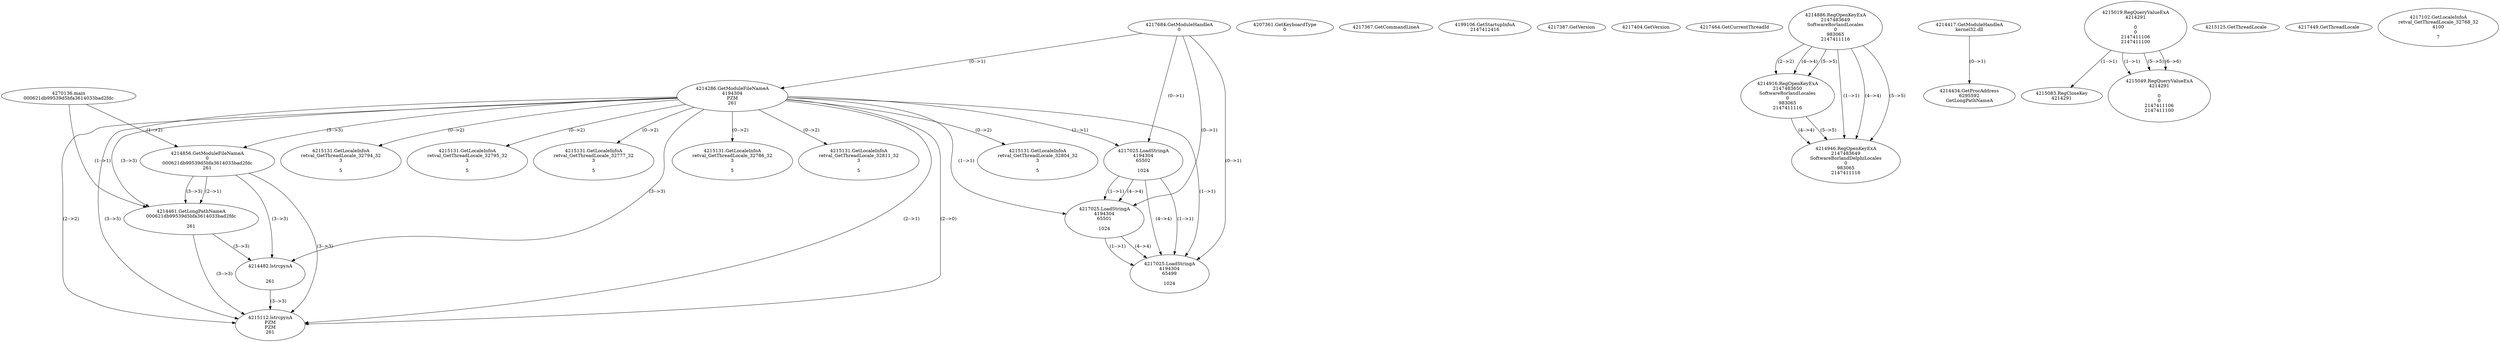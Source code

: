 // Global SCDG with merge call
digraph {
	0 [label="4270136.main
000621db99539d5bfa3614033bad2fdc"]
	1 [label="4217684.GetModuleHandleA
0"]
	2 [label="4207361.GetKeyboardType
0"]
	3 [label="4217367.GetCommandLineA
"]
	4 [label="4199106.GetStartupInfoA
2147412416"]
	5 [label="4217387.GetVersion
"]
	6 [label="4217404.GetVersion
"]
	7 [label="4217464.GetCurrentThreadId
"]
	8 [label="4214286.GetModuleFileNameA
4194304
PZM
261"]
	1 -> 8 [label="(0-->1)"]
	9 [label="4214856.GetModuleFileNameA
0
000621db99539d5bfa3614033bad2fdc
261"]
	0 -> 9 [label="(1-->2)"]
	8 -> 9 [label="(3-->3)"]
	10 [label="4214886.RegOpenKeyExA
2147483649
Software\Borland\Locales
0
983065
2147411116"]
	11 [label="4214916.RegOpenKeyExA
2147483650
Software\Borland\Locales
0
983065
2147411116"]
	10 -> 11 [label="(2-->2)"]
	10 -> 11 [label="(4-->4)"]
	10 -> 11 [label="(5-->5)"]
	12 [label="4214417.GetModuleHandleA
kernel32.dll"]
	13 [label="4214434.GetProcAddress
6295592
GetLongPathNameA"]
	12 -> 13 [label="(0-->1)"]
	14 [label="4214461.GetLongPathNameA
000621db99539d5bfa3614033bad2fdc

261"]
	0 -> 14 [label="(1-->1)"]
	9 -> 14 [label="(2-->1)"]
	8 -> 14 [label="(3-->3)"]
	9 -> 14 [label="(3-->3)"]
	15 [label="4214482.lstrcpynA


261"]
	8 -> 15 [label="(3-->3)"]
	9 -> 15 [label="(3-->3)"]
	14 -> 15 [label="(3-->3)"]
	16 [label="4215019.RegQueryValueExA
4214291

0
0
2147411106
2147411100"]
	17 [label="4215083.RegCloseKey
4214291"]
	16 -> 17 [label="(1-->1)"]
	18 [label="4215112.lstrcpynA
PZM
PZM
261"]
	8 -> 18 [label="(2-->1)"]
	8 -> 18 [label="(2-->2)"]
	8 -> 18 [label="(3-->3)"]
	9 -> 18 [label="(3-->3)"]
	14 -> 18 [label="(3-->3)"]
	15 -> 18 [label="(3-->3)"]
	8 -> 18 [label="(2-->0)"]
	19 [label="4215125.GetThreadLocale
"]
	20 [label="4215131.GetLocaleInfoA
retval_GetThreadLocale_32804_32
3

5"]
	8 -> 20 [label="(0-->2)"]
	21 [label="4217025.LoadStringA
4194304
65502

1024"]
	1 -> 21 [label="(0-->1)"]
	8 -> 21 [label="(1-->1)"]
	22 [label="4215049.RegQueryValueExA
4214291

0
0
2147411106
2147411100"]
	16 -> 22 [label="(1-->1)"]
	16 -> 22 [label="(5-->5)"]
	16 -> 22 [label="(6-->6)"]
	23 [label="4215131.GetLocaleInfoA
retval_GetThreadLocale_32794_32
3

5"]
	8 -> 23 [label="(0-->2)"]
	24 [label="4215131.GetLocaleInfoA
retval_GetThreadLocale_32795_32
3

5"]
	8 -> 24 [label="(0-->2)"]
	25 [label="4214946.RegOpenKeyExA
2147483649
Software\Borland\Delphi\Locales
0
983065
2147411116"]
	10 -> 25 [label="(1-->1)"]
	10 -> 25 [label="(4-->4)"]
	11 -> 25 [label="(4-->4)"]
	10 -> 25 [label="(5-->5)"]
	11 -> 25 [label="(5-->5)"]
	26 [label="4215131.GetLocaleInfoA
retval_GetThreadLocale_32777_32
3

5"]
	8 -> 26 [label="(0-->2)"]
	27 [label="4215131.GetLocaleInfoA
retval_GetThreadLocale_32786_32
3

5"]
	8 -> 27 [label="(0-->2)"]
	28 [label="4217025.LoadStringA
4194304
65501

1024"]
	1 -> 28 [label="(0-->1)"]
	8 -> 28 [label="(1-->1)"]
	21 -> 28 [label="(1-->1)"]
	21 -> 28 [label="(4-->4)"]
	29 [label="4217025.LoadStringA
4194304
65499

1024"]
	1 -> 29 [label="(0-->1)"]
	8 -> 29 [label="(1-->1)"]
	21 -> 29 [label="(1-->1)"]
	28 -> 29 [label="(1-->1)"]
	21 -> 29 [label="(4-->4)"]
	28 -> 29 [label="(4-->4)"]
	30 [label="4217449.GetThreadLocale
"]
	31 [label="4217102.GetLocaleInfoA
retval_GetThreadLocale_32768_32
4100

7"]
	32 [label="4215131.GetLocaleInfoA
retval_GetThreadLocale_32811_32
3

5"]
	8 -> 32 [label="(0-->2)"]
}
